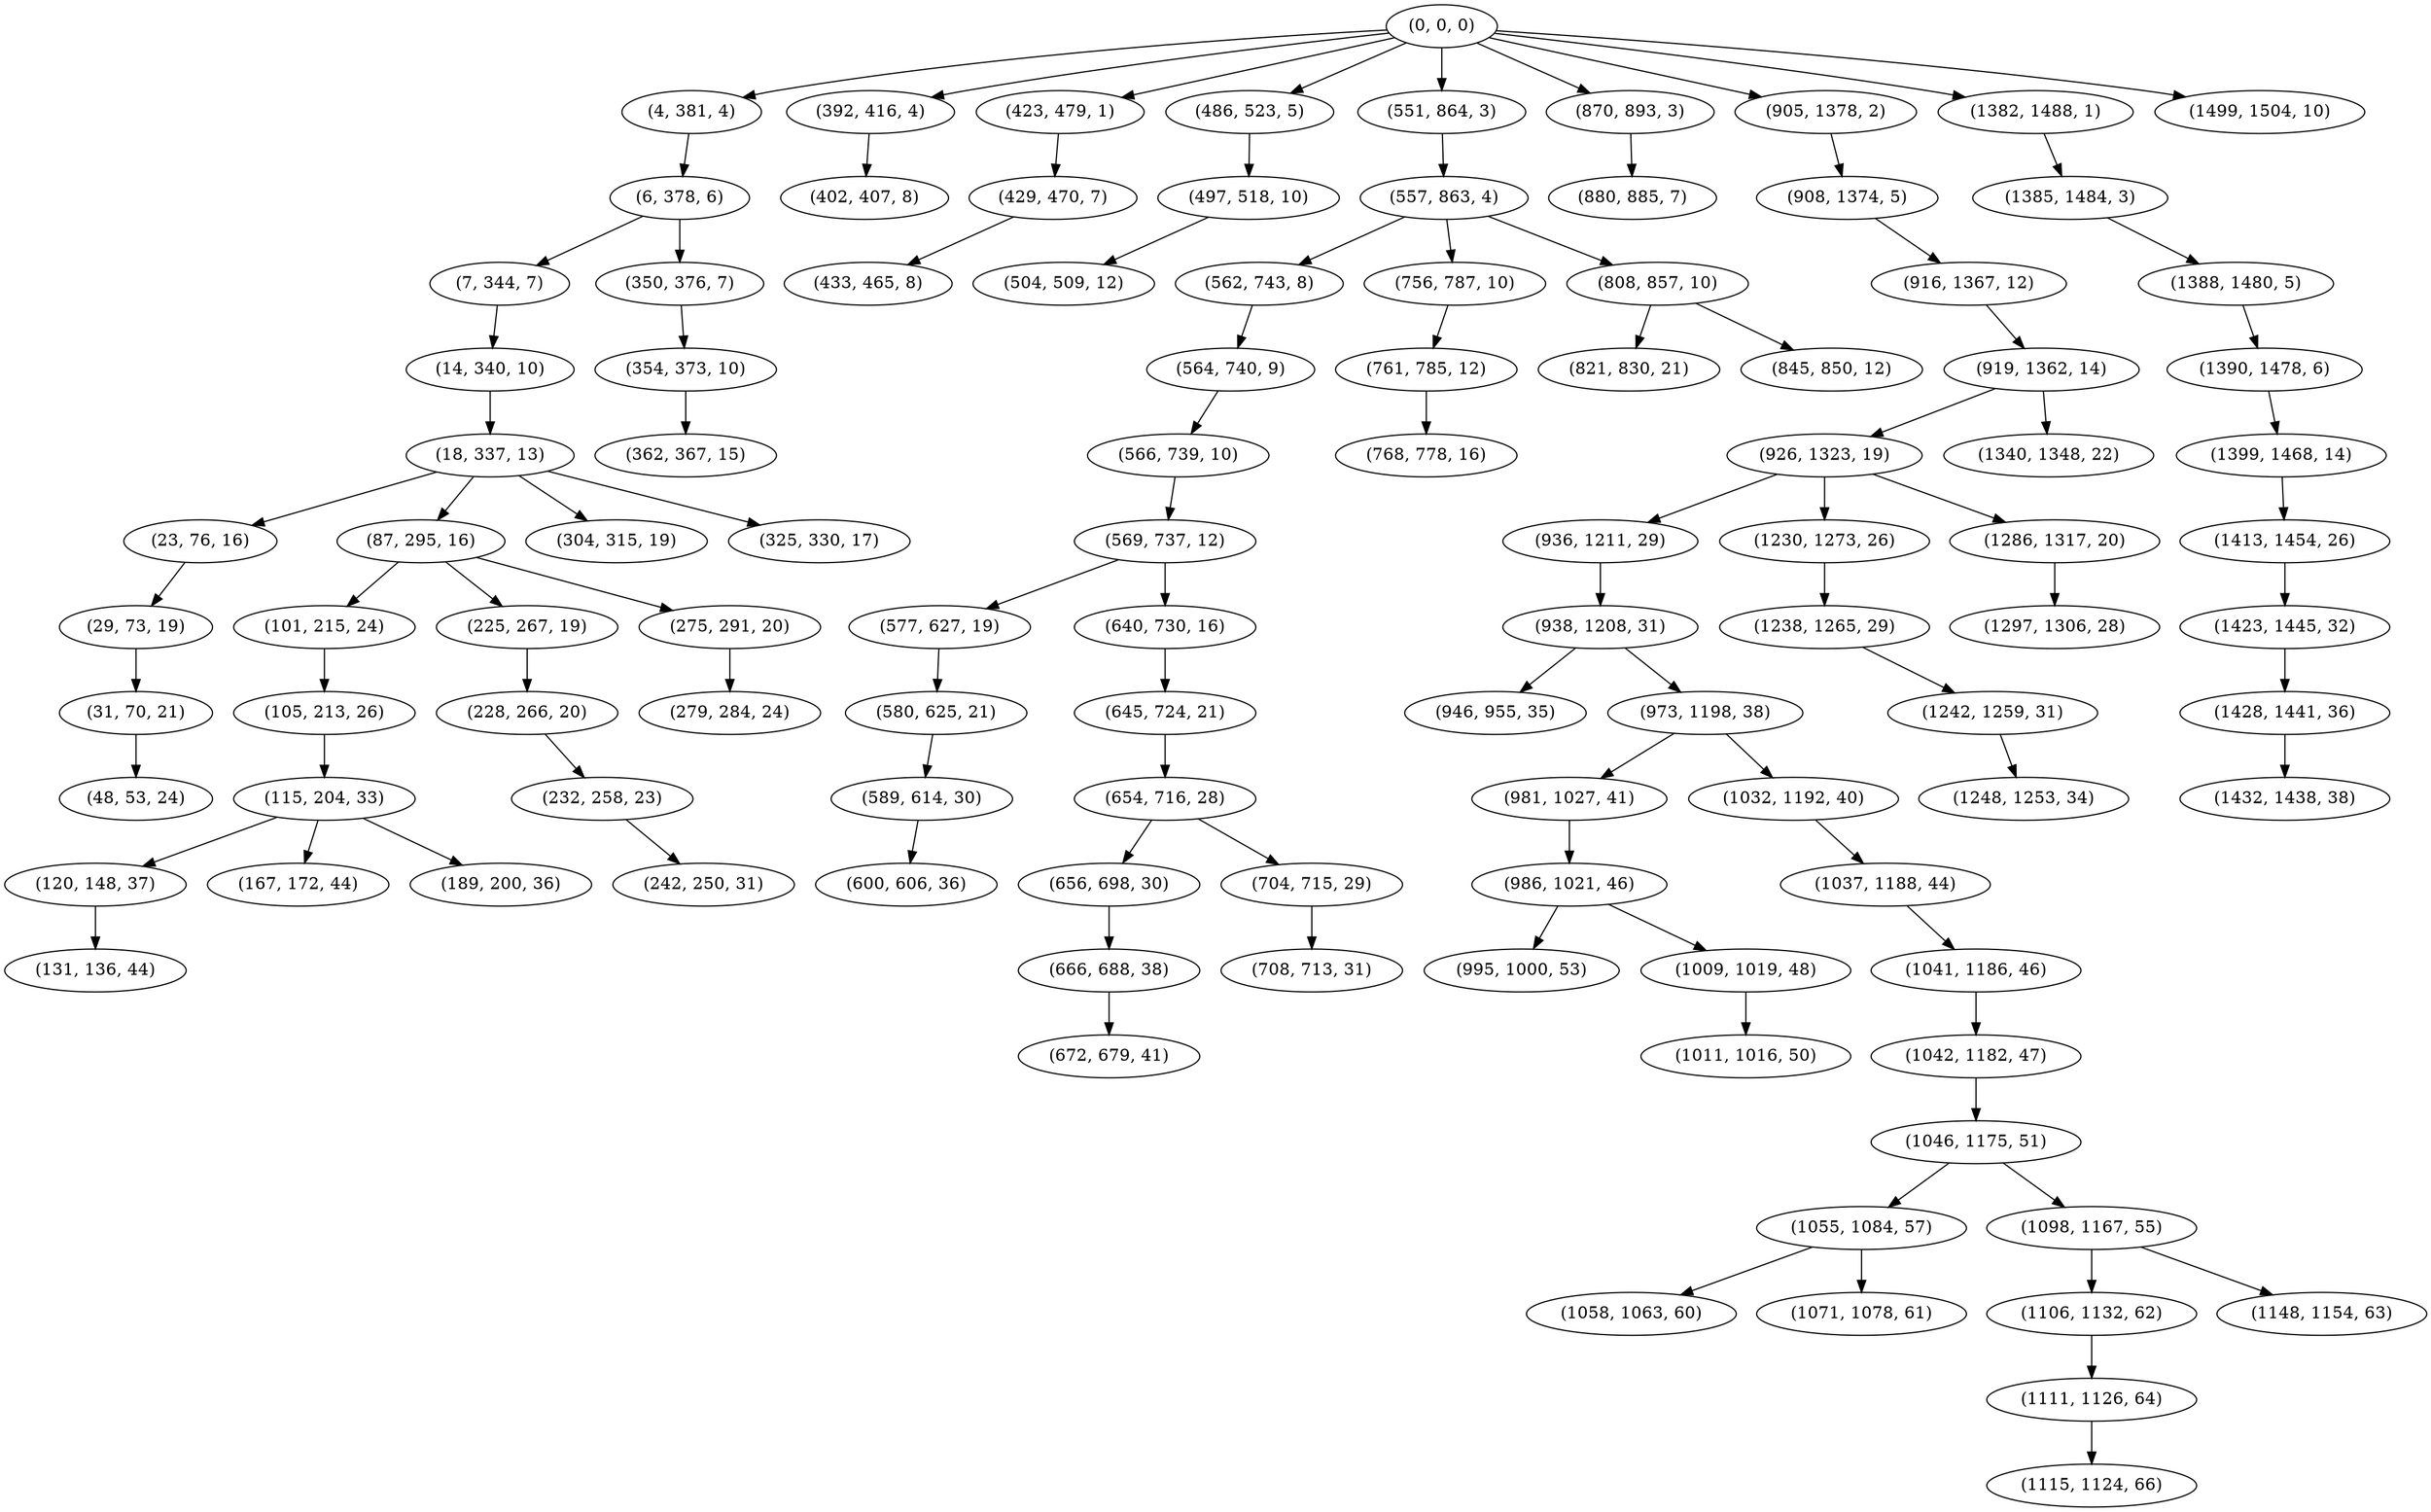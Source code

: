 digraph tree {
    "(0, 0, 0)";
    "(4, 381, 4)";
    "(6, 378, 6)";
    "(7, 344, 7)";
    "(14, 340, 10)";
    "(18, 337, 13)";
    "(23, 76, 16)";
    "(29, 73, 19)";
    "(31, 70, 21)";
    "(48, 53, 24)";
    "(87, 295, 16)";
    "(101, 215, 24)";
    "(105, 213, 26)";
    "(115, 204, 33)";
    "(120, 148, 37)";
    "(131, 136, 44)";
    "(167, 172, 44)";
    "(189, 200, 36)";
    "(225, 267, 19)";
    "(228, 266, 20)";
    "(232, 258, 23)";
    "(242, 250, 31)";
    "(275, 291, 20)";
    "(279, 284, 24)";
    "(304, 315, 19)";
    "(325, 330, 17)";
    "(350, 376, 7)";
    "(354, 373, 10)";
    "(362, 367, 15)";
    "(392, 416, 4)";
    "(402, 407, 8)";
    "(423, 479, 1)";
    "(429, 470, 7)";
    "(433, 465, 8)";
    "(486, 523, 5)";
    "(497, 518, 10)";
    "(504, 509, 12)";
    "(551, 864, 3)";
    "(557, 863, 4)";
    "(562, 743, 8)";
    "(564, 740, 9)";
    "(566, 739, 10)";
    "(569, 737, 12)";
    "(577, 627, 19)";
    "(580, 625, 21)";
    "(589, 614, 30)";
    "(600, 606, 36)";
    "(640, 730, 16)";
    "(645, 724, 21)";
    "(654, 716, 28)";
    "(656, 698, 30)";
    "(666, 688, 38)";
    "(672, 679, 41)";
    "(704, 715, 29)";
    "(708, 713, 31)";
    "(756, 787, 10)";
    "(761, 785, 12)";
    "(768, 778, 16)";
    "(808, 857, 10)";
    "(821, 830, 21)";
    "(845, 850, 12)";
    "(870, 893, 3)";
    "(880, 885, 7)";
    "(905, 1378, 2)";
    "(908, 1374, 5)";
    "(916, 1367, 12)";
    "(919, 1362, 14)";
    "(926, 1323, 19)";
    "(936, 1211, 29)";
    "(938, 1208, 31)";
    "(946, 955, 35)";
    "(973, 1198, 38)";
    "(981, 1027, 41)";
    "(986, 1021, 46)";
    "(995, 1000, 53)";
    "(1009, 1019, 48)";
    "(1011, 1016, 50)";
    "(1032, 1192, 40)";
    "(1037, 1188, 44)";
    "(1041, 1186, 46)";
    "(1042, 1182, 47)";
    "(1046, 1175, 51)";
    "(1055, 1084, 57)";
    "(1058, 1063, 60)";
    "(1071, 1078, 61)";
    "(1098, 1167, 55)";
    "(1106, 1132, 62)";
    "(1111, 1126, 64)";
    "(1115, 1124, 66)";
    "(1148, 1154, 63)";
    "(1230, 1273, 26)";
    "(1238, 1265, 29)";
    "(1242, 1259, 31)";
    "(1248, 1253, 34)";
    "(1286, 1317, 20)";
    "(1297, 1306, 28)";
    "(1340, 1348, 22)";
    "(1382, 1488, 1)";
    "(1385, 1484, 3)";
    "(1388, 1480, 5)";
    "(1390, 1478, 6)";
    "(1399, 1468, 14)";
    "(1413, 1454, 26)";
    "(1423, 1445, 32)";
    "(1428, 1441, 36)";
    "(1432, 1438, 38)";
    "(1499, 1504, 10)";
    "(0, 0, 0)" -> "(4, 381, 4)";
    "(0, 0, 0)" -> "(392, 416, 4)";
    "(0, 0, 0)" -> "(423, 479, 1)";
    "(0, 0, 0)" -> "(486, 523, 5)";
    "(0, 0, 0)" -> "(551, 864, 3)";
    "(0, 0, 0)" -> "(870, 893, 3)";
    "(0, 0, 0)" -> "(905, 1378, 2)";
    "(0, 0, 0)" -> "(1382, 1488, 1)";
    "(0, 0, 0)" -> "(1499, 1504, 10)";
    "(4, 381, 4)" -> "(6, 378, 6)";
    "(6, 378, 6)" -> "(7, 344, 7)";
    "(6, 378, 6)" -> "(350, 376, 7)";
    "(7, 344, 7)" -> "(14, 340, 10)";
    "(14, 340, 10)" -> "(18, 337, 13)";
    "(18, 337, 13)" -> "(23, 76, 16)";
    "(18, 337, 13)" -> "(87, 295, 16)";
    "(18, 337, 13)" -> "(304, 315, 19)";
    "(18, 337, 13)" -> "(325, 330, 17)";
    "(23, 76, 16)" -> "(29, 73, 19)";
    "(29, 73, 19)" -> "(31, 70, 21)";
    "(31, 70, 21)" -> "(48, 53, 24)";
    "(87, 295, 16)" -> "(101, 215, 24)";
    "(87, 295, 16)" -> "(225, 267, 19)";
    "(87, 295, 16)" -> "(275, 291, 20)";
    "(101, 215, 24)" -> "(105, 213, 26)";
    "(105, 213, 26)" -> "(115, 204, 33)";
    "(115, 204, 33)" -> "(120, 148, 37)";
    "(115, 204, 33)" -> "(167, 172, 44)";
    "(115, 204, 33)" -> "(189, 200, 36)";
    "(120, 148, 37)" -> "(131, 136, 44)";
    "(225, 267, 19)" -> "(228, 266, 20)";
    "(228, 266, 20)" -> "(232, 258, 23)";
    "(232, 258, 23)" -> "(242, 250, 31)";
    "(275, 291, 20)" -> "(279, 284, 24)";
    "(350, 376, 7)" -> "(354, 373, 10)";
    "(354, 373, 10)" -> "(362, 367, 15)";
    "(392, 416, 4)" -> "(402, 407, 8)";
    "(423, 479, 1)" -> "(429, 470, 7)";
    "(429, 470, 7)" -> "(433, 465, 8)";
    "(486, 523, 5)" -> "(497, 518, 10)";
    "(497, 518, 10)" -> "(504, 509, 12)";
    "(551, 864, 3)" -> "(557, 863, 4)";
    "(557, 863, 4)" -> "(562, 743, 8)";
    "(557, 863, 4)" -> "(756, 787, 10)";
    "(557, 863, 4)" -> "(808, 857, 10)";
    "(562, 743, 8)" -> "(564, 740, 9)";
    "(564, 740, 9)" -> "(566, 739, 10)";
    "(566, 739, 10)" -> "(569, 737, 12)";
    "(569, 737, 12)" -> "(577, 627, 19)";
    "(569, 737, 12)" -> "(640, 730, 16)";
    "(577, 627, 19)" -> "(580, 625, 21)";
    "(580, 625, 21)" -> "(589, 614, 30)";
    "(589, 614, 30)" -> "(600, 606, 36)";
    "(640, 730, 16)" -> "(645, 724, 21)";
    "(645, 724, 21)" -> "(654, 716, 28)";
    "(654, 716, 28)" -> "(656, 698, 30)";
    "(654, 716, 28)" -> "(704, 715, 29)";
    "(656, 698, 30)" -> "(666, 688, 38)";
    "(666, 688, 38)" -> "(672, 679, 41)";
    "(704, 715, 29)" -> "(708, 713, 31)";
    "(756, 787, 10)" -> "(761, 785, 12)";
    "(761, 785, 12)" -> "(768, 778, 16)";
    "(808, 857, 10)" -> "(821, 830, 21)";
    "(808, 857, 10)" -> "(845, 850, 12)";
    "(870, 893, 3)" -> "(880, 885, 7)";
    "(905, 1378, 2)" -> "(908, 1374, 5)";
    "(908, 1374, 5)" -> "(916, 1367, 12)";
    "(916, 1367, 12)" -> "(919, 1362, 14)";
    "(919, 1362, 14)" -> "(926, 1323, 19)";
    "(919, 1362, 14)" -> "(1340, 1348, 22)";
    "(926, 1323, 19)" -> "(936, 1211, 29)";
    "(926, 1323, 19)" -> "(1230, 1273, 26)";
    "(926, 1323, 19)" -> "(1286, 1317, 20)";
    "(936, 1211, 29)" -> "(938, 1208, 31)";
    "(938, 1208, 31)" -> "(946, 955, 35)";
    "(938, 1208, 31)" -> "(973, 1198, 38)";
    "(973, 1198, 38)" -> "(981, 1027, 41)";
    "(973, 1198, 38)" -> "(1032, 1192, 40)";
    "(981, 1027, 41)" -> "(986, 1021, 46)";
    "(986, 1021, 46)" -> "(995, 1000, 53)";
    "(986, 1021, 46)" -> "(1009, 1019, 48)";
    "(1009, 1019, 48)" -> "(1011, 1016, 50)";
    "(1032, 1192, 40)" -> "(1037, 1188, 44)";
    "(1037, 1188, 44)" -> "(1041, 1186, 46)";
    "(1041, 1186, 46)" -> "(1042, 1182, 47)";
    "(1042, 1182, 47)" -> "(1046, 1175, 51)";
    "(1046, 1175, 51)" -> "(1055, 1084, 57)";
    "(1046, 1175, 51)" -> "(1098, 1167, 55)";
    "(1055, 1084, 57)" -> "(1058, 1063, 60)";
    "(1055, 1084, 57)" -> "(1071, 1078, 61)";
    "(1098, 1167, 55)" -> "(1106, 1132, 62)";
    "(1098, 1167, 55)" -> "(1148, 1154, 63)";
    "(1106, 1132, 62)" -> "(1111, 1126, 64)";
    "(1111, 1126, 64)" -> "(1115, 1124, 66)";
    "(1230, 1273, 26)" -> "(1238, 1265, 29)";
    "(1238, 1265, 29)" -> "(1242, 1259, 31)";
    "(1242, 1259, 31)" -> "(1248, 1253, 34)";
    "(1286, 1317, 20)" -> "(1297, 1306, 28)";
    "(1382, 1488, 1)" -> "(1385, 1484, 3)";
    "(1385, 1484, 3)" -> "(1388, 1480, 5)";
    "(1388, 1480, 5)" -> "(1390, 1478, 6)";
    "(1390, 1478, 6)" -> "(1399, 1468, 14)";
    "(1399, 1468, 14)" -> "(1413, 1454, 26)";
    "(1413, 1454, 26)" -> "(1423, 1445, 32)";
    "(1423, 1445, 32)" -> "(1428, 1441, 36)";
    "(1428, 1441, 36)" -> "(1432, 1438, 38)";
}
